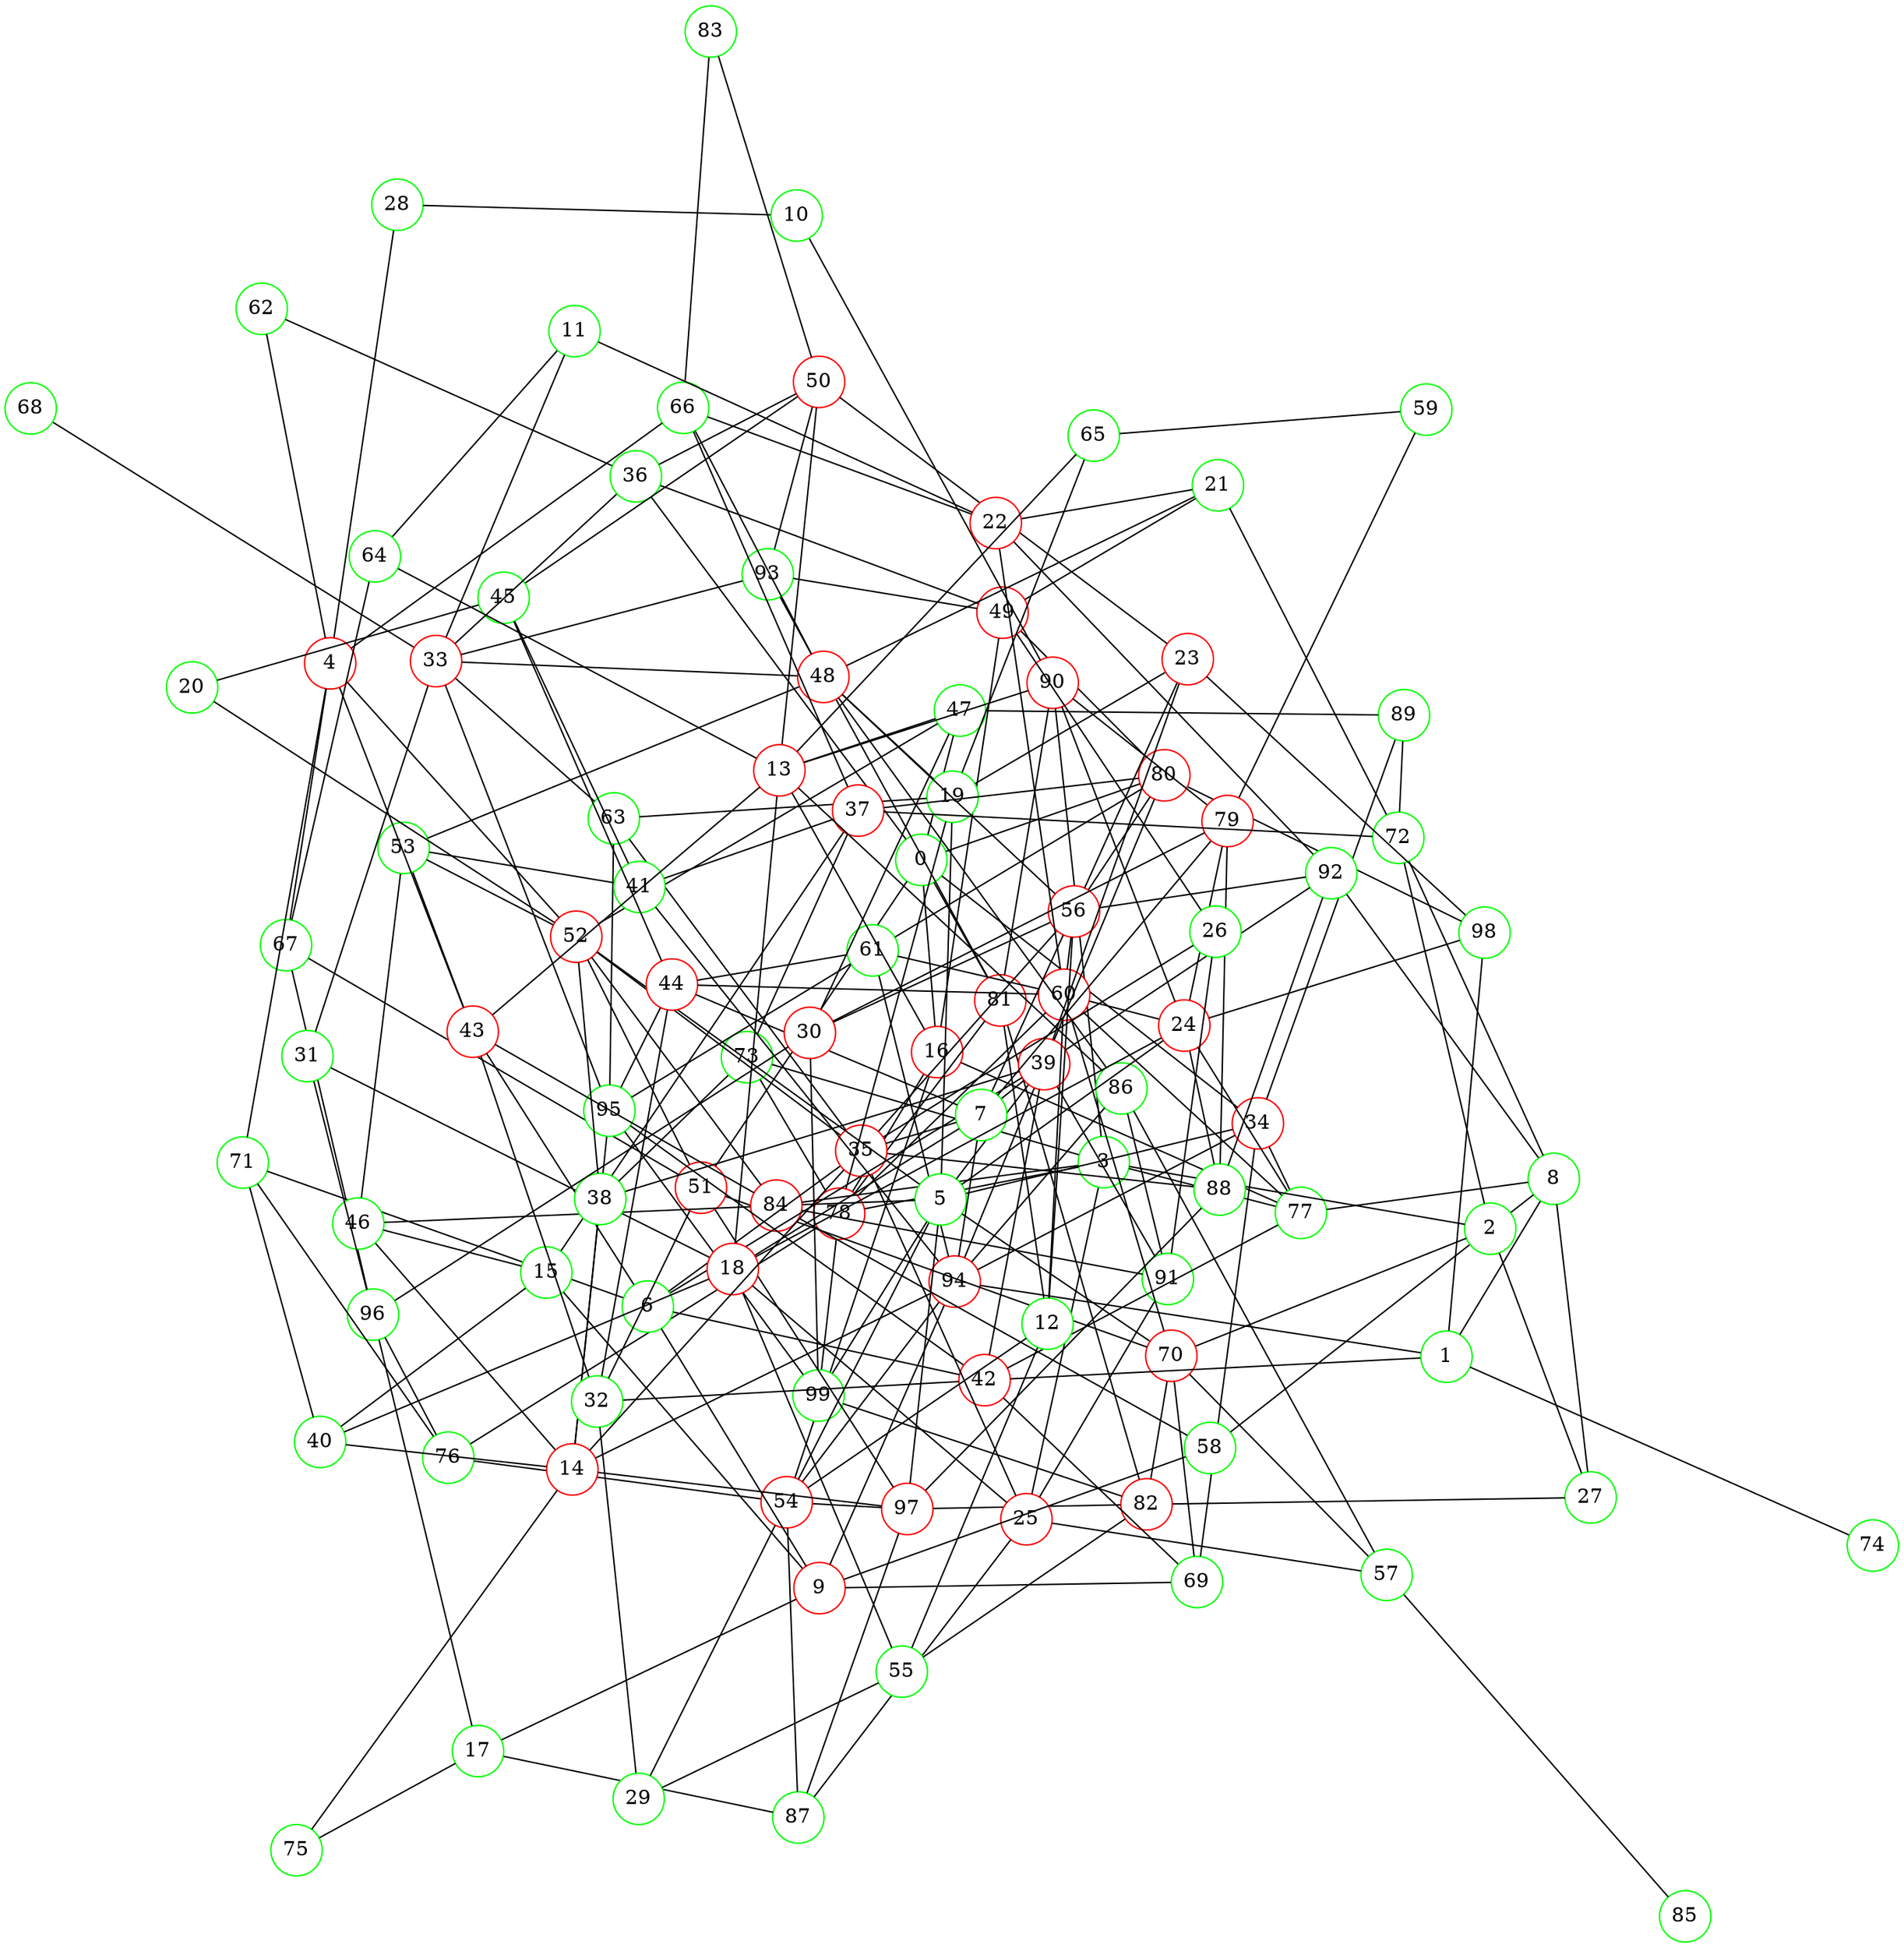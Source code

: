 graph {
graph ["layout"="fdp"]
node ["style"="filled","fillcolor"="white","fixedsize"="true","shape"="circle"]
"0" ["color"="green"]
"16" ["color"="red"]
"49" ["color"="red"]
"80" ["color"="red"]
"98" ["color"="green"]
"93" ["color"="green"]
"54" ["color"="red"]
"97" ["color"="red"]
"87" ["color"="green"]
"76" ["color"="green"]
"96" ["color"="green"]
"78" ["color"="red"]
"81" ["color"="red"]
"82" ["color"="red"]
"99" ["color"="green"]
"90" ["color"="red"]
"94" ["color"="red"]
"77" ["color"="green"]
"34" ["color"="red"]
"69" ["color"="green"]
"70" ["color"="red"]
"89" ["color"="green"]
"51" ["color"="red"]
"67" ["color"="green"]
"52" ["color"="red"]
"84" ["color"="red"]
"91" ["color"="green"]
"53" ["color"="green"]
"36" ["color"="green"]
"50" ["color"="red"]
"83" ["color"="green"]
"62" ["color"="green"]
"47" ["color"="green"]
"1" ["color"="green"]
"8" ["color"="green"]
"72" ["color"="green"]
"58" ["color"="green"]
"27" ["color"="green"]
"92" ["color"="green"]
"42" ["color"="red"]
"95" ["color"="green"]
"74" ["color"="green"]
"2" ["color"="green"]
"3" ["color"="green"]
"25" ["color"="red"]
"35" ["color"="red"]
"56" ["color"="red"]
"60" ["color"="red"]
"61" ["color"="green"]
"88" ["color"="green"]
"63" ["color"="green"]
"57" ["color"="green"]
"85" ["color"="green"]
"86" ["color"="green"]
"73" ["color"="green"]
"4" ["color"="red"]
"66" ["color"="green"]
"71" ["color"="green"]
"43" ["color"="red"]
"28" ["color"="green"]
"5" ["color"="green"]
"19" ["color"="green"]
"48" ["color"="red"]
"65" ["color"="green"]
"23" ["color"="red"]
"39" ["color"="red"]
"24" ["color"="red"]
"79" ["color"="red"]
"6" ["color"="green"]
"9" ["color"="red"]
"17" ["color"="green"]
"75" ["color"="green"]
"15" ["color"="green"]
"37" ["color"="red"]
"41" ["color"="green"]
"45" ["color"="green"]
"40" ["color"="green"]
"46" ["color"="green"]
"7" ["color"="green"]
"18" ["color"="red"]
"55" ["color"="green"]
"31" ["color"="green"]
"33" ["color"="red"]
"68" ["color"="green"]
"44" ["color"="red"]
"10" ["color"="green"]
"11" ["color"="green"]
"64" ["color"="green"]
"22" ["color"="red"]
"12" ["color"="green"]
"13" ["color"="red"]
"14" ["color"="red"]
"38" ["color"="green"]
"20" ["color"="green"]
"21" ["color"="green"]
"26" ["color"="green"]
"29" ["color"="green"]
"32" ["color"="green"]
"30" ["color"="red"]
"59" ["color"="green"]
"0" -- "16"
"0" -- "80"
"0" -- "81"
"0" -- "34"
"0" -- "51"
"0" -- "36"
"0" -- "47"
"16" -- "49"
"16" -- "54"
"16" -- "77"
"16" -- "78"
"49" -- "80"
"49" -- "93"
"80" -- "98"
"54" -- "97"
"54" -- "87"
"54" -- "76"
"54" -- "94"
"87" -- "97"
"76" -- "96"
"76" -- "78"
"78" -- "81"
"78" -- "99"
"81" -- "82"
"81" -- "90"
"81" -- "93"
"82" -- "97"
"82" -- "99"
"34" -- "69"
"34" -- "89"
"34" -- "77"
"34" -- "94"
"69" -- "70"
"70" -- "82"
"51" -- "97"
"51" -- "67"
"51" -- "52"
"51" -- "70"
"67" -- "96"
"52" -- "84"
"52" -- "53"
"84" -- "91"
"36" -- "49"
"36" -- "50"
"36" -- "62"
"50" -- "83"
"50" -- "93"
"47" -- "52"
"47" -- "89"
"1" -- "98"
"1" -- "8"
"1" -- "42"
"1" -- "74"
"1" -- "94"
"8" -- "72"
"8" -- "58"
"8" -- "27"
"8" -- "92"
"8" -- "77"
"72" -- "89"
"58" -- "84"
"27" -- "82"
"42" -- "69"
"42" -- "77"
"42" -- "95"
"95" -- "99"
"2" -- "3"
"2" -- "70"
"2" -- "72"
"2" -- "27"
"3" -- "84"
"3" -- "25"
"3" -- "73"
"3" -- "90"
"3" -- "77"
"3" -- "78"
"25" -- "35"
"25" -- "87"
"25" -- "57"
"25" -- "91"
"35" -- "52"
"35" -- "56"
"35" -- "88"
"35" -- "63"
"56" -- "80"
"56" -- "60"
"56" -- "92"
"60" -- "70"
"60" -- "61"
"60" -- "77"
"60" -- "78"
"61" -- "80"
"61" -- "94"
"61" -- "95"
"88" -- "97"
"88" -- "92"
"63" -- "95"
"57" -- "85"
"57" -- "70"
"57" -- "86"
"86" -- "91"
"86" -- "94"
"73" -- "78"
"4" -- "66"
"4" -- "67"
"4" -- "52"
"4" -- "71"
"4" -- "43"
"4" -- "28"
"4" -- "62"
"66" -- "83"
"71" -- "76"
"43" -- "84"
"43" -- "53"
"5" -- "97"
"5" -- "34"
"5" -- "19"
"5" -- "99"
"5" -- "52"
"5" -- "84"
"5" -- "54"
"5" -- "70"
"5" -- "39"
"5" -- "24"
"19" -- "48"
"19" -- "65"
"19" -- "23"
"19" -- "78"
"19" -- "63"
"48" -- "66"
"48" -- "53"
"48" -- "86"
"48" -- "56"
"23" -- "50"
"23" -- "98"
"23" -- "39"
"23" -- "56"
"39" -- "80"
"39" -- "42"
"39" -- "91"
"39" -- "92"
"39" -- "94"
"24" -- "98"
"24" -- "88"
"24" -- "90"
"24" -- "60"
"24" -- "77"
"24" -- "79"
"79" -- "88"
"79" -- "90"
"6" -- "35"
"6" -- "39"
"6" -- "71"
"6" -- "9"
"6" -- "42"
"6" -- "43"
"9" -- "17"
"9" -- "69"
"9" -- "58"
"9" -- "94"
"9" -- "15"
"17" -- "96"
"17" -- "87"
"17" -- "75"
"15" -- "37"
"15" -- "40"
"15" -- "46"
"37" -- "80"
"37" -- "66"
"37" -- "72"
"37" -- "41"
"37" -- "73"
"41" -- "53"
"41" -- "45"
"41" -- "94"
"45" -- "50"
"40" -- "71"
"46" -- "84"
"46" -- "53"
"7" -- "18"
"7" -- "35"
"7" -- "39"
"7" -- "56"
"7" -- "44"
"7" -- "94"
"7" -- "79"
"18" -- "55"
"18" -- "24"
"18" -- "40"
"18" -- "25"
"18" -- "31"
"55" -- "82"
"31" -- "96"
"31" -- "33"
"33" -- "48"
"33" -- "36"
"33" -- "68"
"33" -- "93"
"33" -- "63"
"33" -- "95"
"44" -- "60"
"44" -- "45"
"44" -- "61"
"44" -- "95"
"10" -- "90"
"10" -- "28"
"11" -- "64"
"11" -- "33"
"11" -- "22"
"64" -- "67"
"22" -- "66"
"22" -- "60"
"22" -- "92"
"12" -- "81"
"12" -- "54"
"12" -- "55"
"12" -- "56"
"12" -- "60"
"13" -- "16"
"13" -- "64"
"13" -- "65"
"13" -- "18"
"13" -- "50"
"13" -- "86"
"13" -- "90"
"13" -- "43"
"13" -- "47"
"14" -- "97"
"14" -- "35"
"14" -- "38"
"14" -- "40"
"14" -- "75"
"14" -- "46"
"14" -- "94"
"14" -- "95"
"38" -- "52"
"38" -- "39"
"38" -- "73"
"20" -- "52"
"20" -- "45"
"21" -- "48"
"21" -- "49"
"21" -- "22"
"21" -- "72"
"26" -- "49"
"26" -- "35"
"26" -- "91"
"29" -- "32"
"29" -- "54"
"29" -- "55"
"32" -- "51"
"32" -- "42"
"32" -- "43"
"32" -- "44"
"30" -- "96"
"30" -- "99"
"30" -- "56"
"30" -- "47"
"30" -- "79"
"59" -- "65"
"59" -- "79"
}